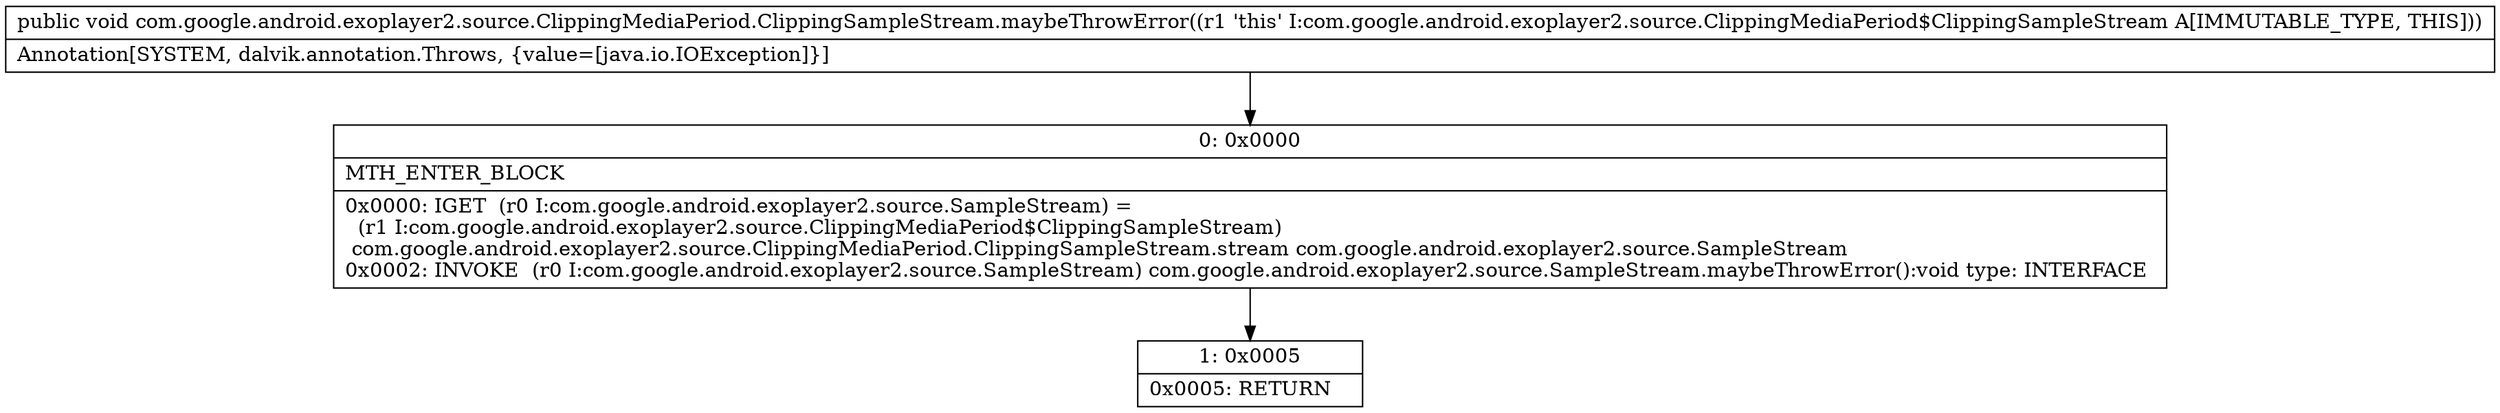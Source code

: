 digraph "CFG forcom.google.android.exoplayer2.source.ClippingMediaPeriod.ClippingSampleStream.maybeThrowError()V" {
Node_0 [shape=record,label="{0\:\ 0x0000|MTH_ENTER_BLOCK\l|0x0000: IGET  (r0 I:com.google.android.exoplayer2.source.SampleStream) = \l  (r1 I:com.google.android.exoplayer2.source.ClippingMediaPeriod$ClippingSampleStream)\l com.google.android.exoplayer2.source.ClippingMediaPeriod.ClippingSampleStream.stream com.google.android.exoplayer2.source.SampleStream \l0x0002: INVOKE  (r0 I:com.google.android.exoplayer2.source.SampleStream) com.google.android.exoplayer2.source.SampleStream.maybeThrowError():void type: INTERFACE \l}"];
Node_1 [shape=record,label="{1\:\ 0x0005|0x0005: RETURN   \l}"];
MethodNode[shape=record,label="{public void com.google.android.exoplayer2.source.ClippingMediaPeriod.ClippingSampleStream.maybeThrowError((r1 'this' I:com.google.android.exoplayer2.source.ClippingMediaPeriod$ClippingSampleStream A[IMMUTABLE_TYPE, THIS]))  | Annotation[SYSTEM, dalvik.annotation.Throws, \{value=[java.io.IOException]\}]\l}"];
MethodNode -> Node_0;
Node_0 -> Node_1;
}

